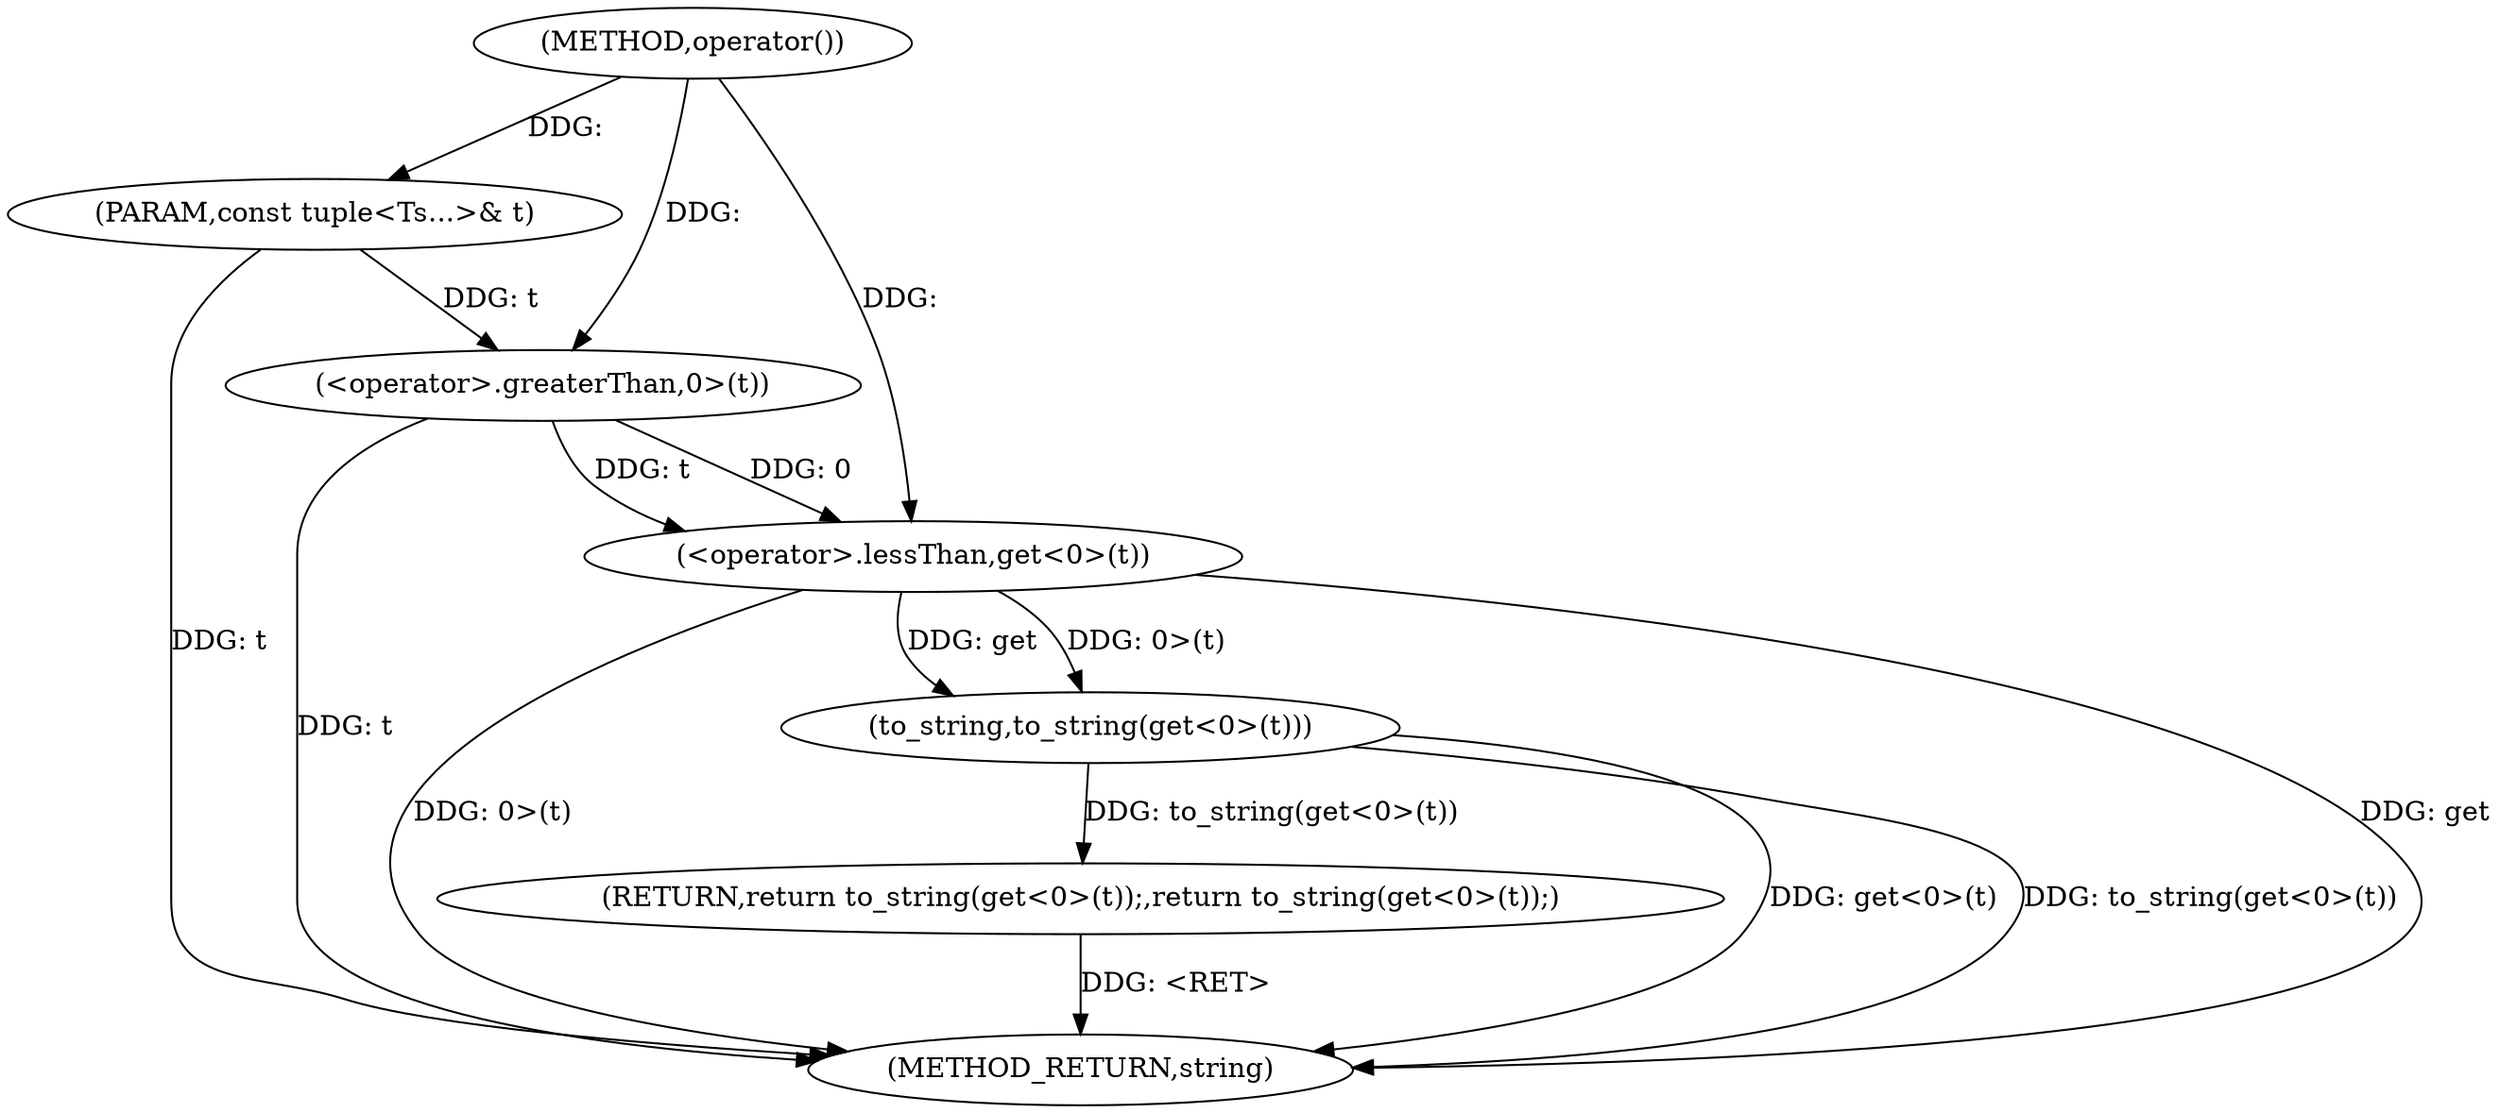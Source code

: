digraph "operator()" {  
"1000338" [label = "(METHOD,operator())" ]
"1000348" [label = "(METHOD_RETURN,string)" ]
"1000339" [label = "(PARAM,const tuple<Ts...>& t)" ]
"1000341" [label = "(RETURN,return to_string(get<0>(t));,return to_string(get<0>(t));)" ]
"1000342" [label = "(to_string,to_string(get<0>(t)))" ]
"1000343" [label = "(<operator>.lessThan,get<0>(t))" ]
"1000345" [label = "(<operator>.greaterThan,0>(t))" ]
  "1000341" -> "1000348"  [ label = "DDG: <RET>"] 
  "1000339" -> "1000348"  [ label = "DDG: t"] 
  "1000345" -> "1000348"  [ label = "DDG: t"] 
  "1000343" -> "1000348"  [ label = "DDG: 0>(t)"] 
  "1000342" -> "1000348"  [ label = "DDG: get<0>(t)"] 
  "1000342" -> "1000348"  [ label = "DDG: to_string(get<0>(t))"] 
  "1000343" -> "1000348"  [ label = "DDG: get"] 
  "1000338" -> "1000339"  [ label = "DDG: "] 
  "1000342" -> "1000341"  [ label = "DDG: to_string(get<0>(t))"] 
  "1000343" -> "1000342"  [ label = "DDG: 0>(t)"] 
  "1000343" -> "1000342"  [ label = "DDG: get"] 
  "1000338" -> "1000343"  [ label = "DDG: "] 
  "1000345" -> "1000343"  [ label = "DDG: t"] 
  "1000345" -> "1000343"  [ label = "DDG: 0"] 
  "1000338" -> "1000345"  [ label = "DDG: "] 
  "1000339" -> "1000345"  [ label = "DDG: t"] 
}
